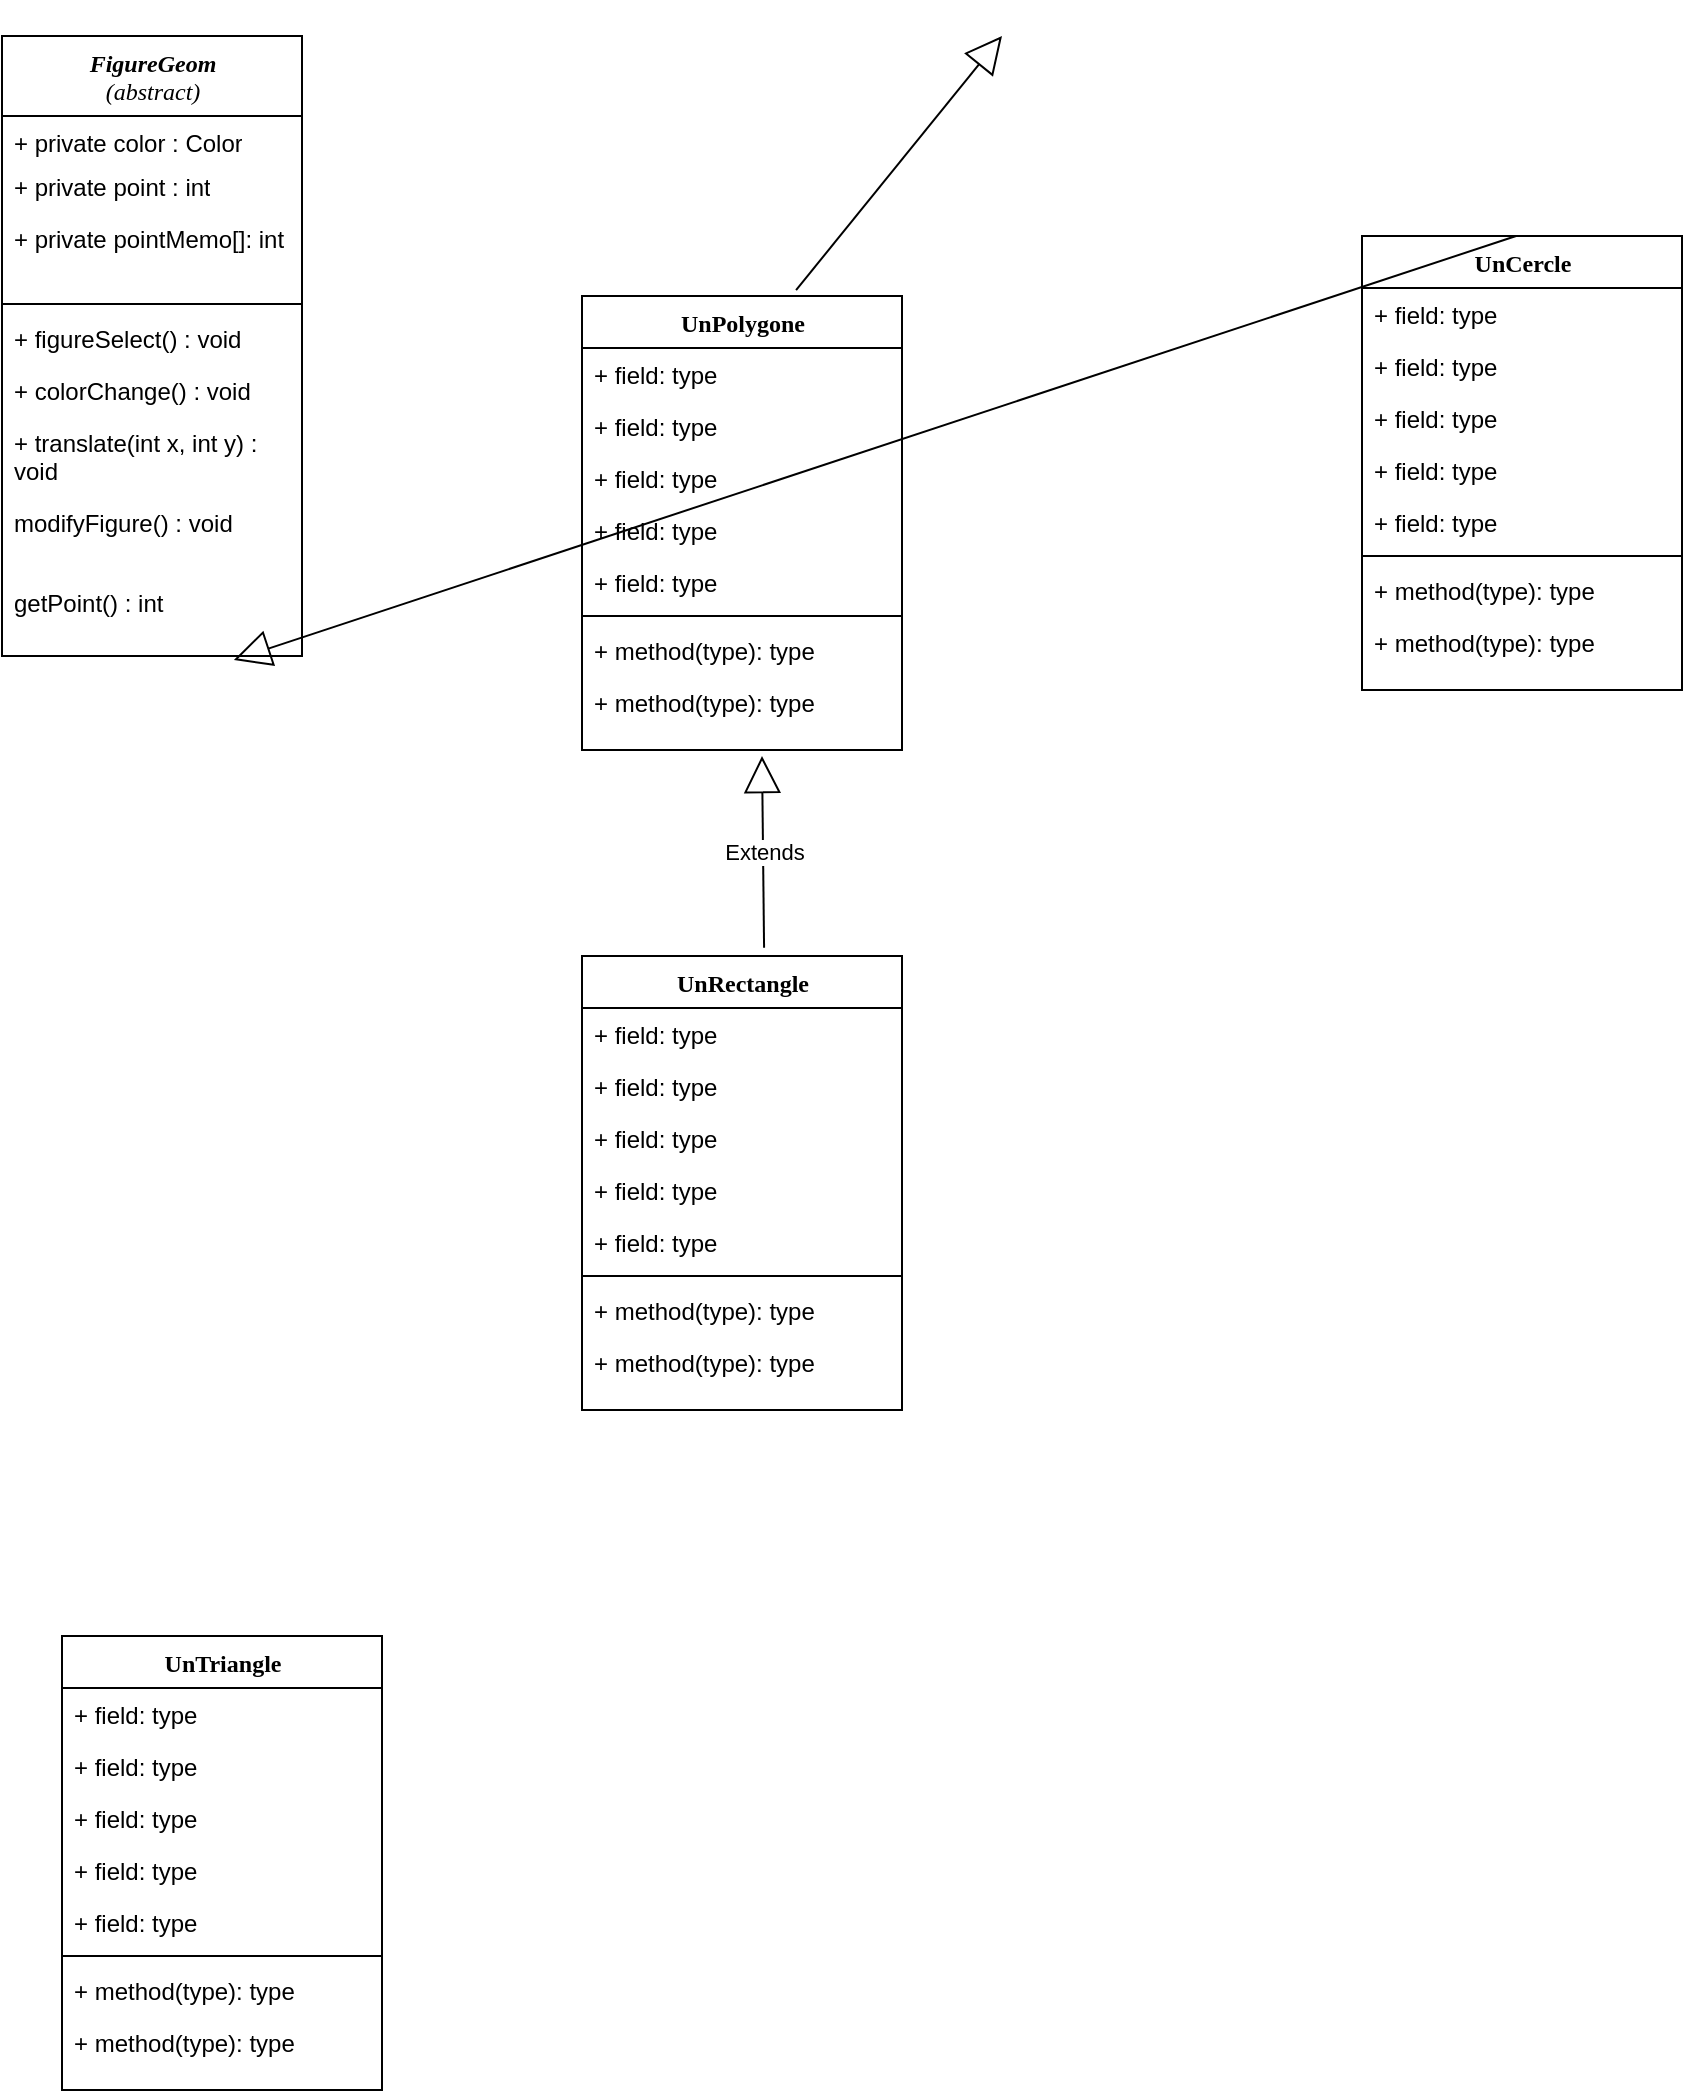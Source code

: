 <mxfile version="13.10.6" type="github">
  <diagram name="Page-1" id="9f46799a-70d6-7492-0946-bef42562c5a5">
    <mxGraphModel dx="2522" dy="812" grid="1" gridSize="10" guides="1" tooltips="1" connect="1" arrows="1" fold="1" page="1" pageScale="1" pageWidth="1100" pageHeight="850" background="#ffffff" math="0" shadow="0">
      <root>
        <mxCell id="0" />
        <mxCell id="1" parent="0" />
        <mxCell id="78961159f06e98e8-17" value="&lt;div&gt;&lt;i&gt;FigureGeom&lt;/i&gt;&lt;/div&gt;&lt;div&gt;&lt;i&gt;&lt;span style=&quot;font-weight: normal&quot;&gt;(abstract)&lt;/span&gt;&lt;br&gt;&lt;/i&gt;&lt;/div&gt;" style="swimlane;html=1;fontStyle=1;align=center;verticalAlign=top;childLayout=stackLayout;horizontal=1;startSize=40;horizontalStack=0;resizeParent=1;resizeLast=0;collapsible=1;marginBottom=0;swimlaneFillColor=#ffffff;rounded=0;shadow=0;comic=0;labelBackgroundColor=none;strokeWidth=1;fillColor=none;fontFamily=Verdana;fontSize=12" parent="1" vertex="1">
          <mxGeometry x="-30" y="280" width="150" height="310" as="geometry" />
        </mxCell>
        <mxCell id="78961159f06e98e8-21" value="&lt;div&gt;+ private color : Color&lt;/div&gt;&lt;div&gt;&lt;br&gt;&lt;/div&gt;" style="text;html=1;strokeColor=none;fillColor=none;align=left;verticalAlign=top;spacingLeft=4;spacingRight=4;whiteSpace=wrap;overflow=hidden;rotatable=0;points=[[0,0.5],[1,0.5]];portConstraint=eastwest;" parent="78961159f06e98e8-17" vertex="1">
          <mxGeometry y="40" width="150" height="22" as="geometry" />
        </mxCell>
        <mxCell id="78961159f06e98e8-23" value="+ private point : int" style="text;html=1;strokeColor=none;fillColor=none;align=left;verticalAlign=top;spacingLeft=4;spacingRight=4;whiteSpace=wrap;overflow=hidden;rotatable=0;points=[[0,0.5],[1,0.5]];portConstraint=eastwest;" parent="78961159f06e98e8-17" vertex="1">
          <mxGeometry y="62" width="150" height="26" as="geometry" />
        </mxCell>
        <mxCell id="78961159f06e98e8-24" value="&lt;div&gt;+ private pointMemo[]: int&lt;br&gt;&lt;/div&gt;&lt;div&gt;&lt;br&gt;&lt;/div&gt;" style="text;html=1;strokeColor=none;fillColor=none;align=left;verticalAlign=top;spacingLeft=4;spacingRight=4;whiteSpace=wrap;overflow=hidden;rotatable=0;points=[[0,0.5],[1,0.5]];portConstraint=eastwest;" parent="78961159f06e98e8-17" vertex="1">
          <mxGeometry y="88" width="150" height="42" as="geometry" />
        </mxCell>
        <mxCell id="78961159f06e98e8-19" value="" style="line;html=1;strokeWidth=1;fillColor=none;align=left;verticalAlign=middle;spacingTop=-1;spacingLeft=3;spacingRight=3;rotatable=0;labelPosition=right;points=[];portConstraint=eastwest;" parent="78961159f06e98e8-17" vertex="1">
          <mxGeometry y="130" width="150" height="8" as="geometry" />
        </mxCell>
        <mxCell id="78961159f06e98e8-20" value="+ figureSelect() : void" style="text;html=1;strokeColor=none;fillColor=none;align=left;verticalAlign=top;spacingLeft=4;spacingRight=4;whiteSpace=wrap;overflow=hidden;rotatable=0;points=[[0,0.5],[1,0.5]];portConstraint=eastwest;" parent="78961159f06e98e8-17" vertex="1">
          <mxGeometry y="138" width="150" height="26" as="geometry" />
        </mxCell>
        <mxCell id="78961159f06e98e8-27" value="&lt;div&gt;+ colorChange() : void&lt;/div&gt;&lt;div&gt;&lt;br&gt;&lt;/div&gt;&lt;div&gt;&amp;nbsp; &lt;br&gt;&lt;/div&gt;&lt;div&gt;&lt;br&gt;&lt;/div&gt;&lt;div&gt;&lt;br&gt;&lt;/div&gt;" style="text;html=1;strokeColor=none;fillColor=none;align=left;verticalAlign=top;spacingLeft=4;spacingRight=4;whiteSpace=wrap;overflow=hidden;rotatable=0;points=[[0,0.5],[1,0.5]];portConstraint=eastwest;" parent="78961159f06e98e8-17" vertex="1">
          <mxGeometry y="164" width="150" height="26" as="geometry" />
        </mxCell>
        <mxCell id="_SBceAVWX3WUUOqYOyA2-44" value="+ translate(int x, int y) : void" style="text;html=1;strokeColor=none;fillColor=none;align=left;verticalAlign=top;spacingLeft=4;spacingRight=4;whiteSpace=wrap;overflow=hidden;rotatable=0;points=[[0,0.5],[1,0.5]];portConstraint=eastwest;" parent="78961159f06e98e8-17" vertex="1">
          <mxGeometry y="190" width="150" height="40" as="geometry" />
        </mxCell>
        <mxCell id="_SBceAVWX3WUUOqYOyA2-45" value="modifyFigure() : void" style="text;html=1;strokeColor=none;fillColor=none;align=left;verticalAlign=top;spacingLeft=4;spacingRight=4;whiteSpace=wrap;overflow=hidden;rotatable=0;points=[[0,0.5],[1,0.5]];portConstraint=eastwest;" parent="78961159f06e98e8-17" vertex="1">
          <mxGeometry y="230" width="150" height="40" as="geometry" />
        </mxCell>
        <mxCell id="_SBceAVWX3WUUOqYOyA2-46" value="getPoint() : int" style="text;html=1;strokeColor=none;fillColor=none;align=left;verticalAlign=top;spacingLeft=4;spacingRight=4;whiteSpace=wrap;overflow=hidden;rotatable=0;points=[[0,0.5],[1,0.5]];portConstraint=eastwest;" parent="78961159f06e98e8-17" vertex="1">
          <mxGeometry y="270" width="150" height="40" as="geometry" />
        </mxCell>
        <mxCell id="_SBceAVWX3WUUOqYOyA2-1" value="" style="endArrow=block;endSize=16;endFill=0;html=1;exitX=0.669;exitY=-0.013;exitDx=0;exitDy=0;exitPerimeter=0;" parent="1" source="_SBceAVWX3WUUOqYOyA2-2" edge="1">
          <mxGeometry width="160" relative="1" as="geometry">
            <mxPoint x="390" y="417" as="sourcePoint" />
            <mxPoint x="470" y="280" as="targetPoint" />
          </mxGeometry>
        </mxCell>
        <mxCell id="_SBceAVWX3WUUOqYOyA2-2" value="UnPolygone" style="swimlane;html=1;fontStyle=1;align=center;verticalAlign=top;childLayout=stackLayout;horizontal=1;startSize=26;horizontalStack=0;resizeParent=1;resizeLast=0;collapsible=1;marginBottom=0;swimlaneFillColor=#ffffff;rounded=0;shadow=0;comic=0;labelBackgroundColor=none;strokeWidth=1;fillColor=none;fontFamily=Verdana;fontSize=12" parent="1" vertex="1">
          <mxGeometry x="260" y="410" width="160" height="227" as="geometry" />
        </mxCell>
        <mxCell id="_SBceAVWX3WUUOqYOyA2-3" value="+ field: type" style="text;html=1;strokeColor=none;fillColor=none;align=left;verticalAlign=top;spacingLeft=4;spacingRight=4;whiteSpace=wrap;overflow=hidden;rotatable=0;points=[[0,0.5],[1,0.5]];portConstraint=eastwest;" parent="_SBceAVWX3WUUOqYOyA2-2" vertex="1">
          <mxGeometry y="26" width="160" height="26" as="geometry" />
        </mxCell>
        <mxCell id="_SBceAVWX3WUUOqYOyA2-4" value="+ field: type" style="text;html=1;strokeColor=none;fillColor=none;align=left;verticalAlign=top;spacingLeft=4;spacingRight=4;whiteSpace=wrap;overflow=hidden;rotatable=0;points=[[0,0.5],[1,0.5]];portConstraint=eastwest;" parent="_SBceAVWX3WUUOqYOyA2-2" vertex="1">
          <mxGeometry y="52" width="160" height="26" as="geometry" />
        </mxCell>
        <mxCell id="_SBceAVWX3WUUOqYOyA2-5" value="+ field: type" style="text;html=1;strokeColor=none;fillColor=none;align=left;verticalAlign=top;spacingLeft=4;spacingRight=4;whiteSpace=wrap;overflow=hidden;rotatable=0;points=[[0,0.5],[1,0.5]];portConstraint=eastwest;" parent="_SBceAVWX3WUUOqYOyA2-2" vertex="1">
          <mxGeometry y="78" width="160" height="26" as="geometry" />
        </mxCell>
        <mxCell id="_SBceAVWX3WUUOqYOyA2-6" value="+ field: type" style="text;html=1;strokeColor=none;fillColor=none;align=left;verticalAlign=top;spacingLeft=4;spacingRight=4;whiteSpace=wrap;overflow=hidden;rotatable=0;points=[[0,0.5],[1,0.5]];portConstraint=eastwest;" parent="_SBceAVWX3WUUOqYOyA2-2" vertex="1">
          <mxGeometry y="104" width="160" height="26" as="geometry" />
        </mxCell>
        <mxCell id="_SBceAVWX3WUUOqYOyA2-7" value="+ field: type" style="text;html=1;strokeColor=none;fillColor=none;align=left;verticalAlign=top;spacingLeft=4;spacingRight=4;whiteSpace=wrap;overflow=hidden;rotatable=0;points=[[0,0.5],[1,0.5]];portConstraint=eastwest;" parent="_SBceAVWX3WUUOqYOyA2-2" vertex="1">
          <mxGeometry y="130" width="160" height="26" as="geometry" />
        </mxCell>
        <mxCell id="_SBceAVWX3WUUOqYOyA2-8" value="" style="line;html=1;strokeWidth=1;fillColor=none;align=left;verticalAlign=middle;spacingTop=-1;spacingLeft=3;spacingRight=3;rotatable=0;labelPosition=right;points=[];portConstraint=eastwest;" parent="_SBceAVWX3WUUOqYOyA2-2" vertex="1">
          <mxGeometry y="156" width="160" height="8" as="geometry" />
        </mxCell>
        <mxCell id="_SBceAVWX3WUUOqYOyA2-9" value="+ method(type): type" style="text;html=1;strokeColor=none;fillColor=none;align=left;verticalAlign=top;spacingLeft=4;spacingRight=4;whiteSpace=wrap;overflow=hidden;rotatable=0;points=[[0,0.5],[1,0.5]];portConstraint=eastwest;" parent="_SBceAVWX3WUUOqYOyA2-2" vertex="1">
          <mxGeometry y="164" width="160" height="26" as="geometry" />
        </mxCell>
        <mxCell id="_SBceAVWX3WUUOqYOyA2-10" value="+ method(type): type" style="text;html=1;strokeColor=none;fillColor=none;align=left;verticalAlign=top;spacingLeft=4;spacingRight=4;whiteSpace=wrap;overflow=hidden;rotatable=0;points=[[0,0.5],[1,0.5]];portConstraint=eastwest;" parent="_SBceAVWX3WUUOqYOyA2-2" vertex="1">
          <mxGeometry y="190" width="160" height="26" as="geometry" />
        </mxCell>
        <mxCell id="_SBceAVWX3WUUOqYOyA2-11" value="UnCercle" style="swimlane;html=1;fontStyle=1;align=center;verticalAlign=top;childLayout=stackLayout;horizontal=1;startSize=26;horizontalStack=0;resizeParent=1;resizeLast=0;collapsible=1;marginBottom=0;swimlaneFillColor=#ffffff;rounded=0;shadow=0;comic=0;labelBackgroundColor=none;strokeWidth=1;fillColor=none;fontFamily=Verdana;fontSize=12" parent="1" vertex="1">
          <mxGeometry x="650" y="380" width="160" height="227" as="geometry" />
        </mxCell>
        <mxCell id="_SBceAVWX3WUUOqYOyA2-12" value="+ field: type" style="text;html=1;strokeColor=none;fillColor=none;align=left;verticalAlign=top;spacingLeft=4;spacingRight=4;whiteSpace=wrap;overflow=hidden;rotatable=0;points=[[0,0.5],[1,0.5]];portConstraint=eastwest;" parent="_SBceAVWX3WUUOqYOyA2-11" vertex="1">
          <mxGeometry y="26" width="160" height="26" as="geometry" />
        </mxCell>
        <mxCell id="_SBceAVWX3WUUOqYOyA2-13" value="+ field: type" style="text;html=1;strokeColor=none;fillColor=none;align=left;verticalAlign=top;spacingLeft=4;spacingRight=4;whiteSpace=wrap;overflow=hidden;rotatable=0;points=[[0,0.5],[1,0.5]];portConstraint=eastwest;" parent="_SBceAVWX3WUUOqYOyA2-11" vertex="1">
          <mxGeometry y="52" width="160" height="26" as="geometry" />
        </mxCell>
        <mxCell id="_SBceAVWX3WUUOqYOyA2-14" value="+ field: type" style="text;html=1;strokeColor=none;fillColor=none;align=left;verticalAlign=top;spacingLeft=4;spacingRight=4;whiteSpace=wrap;overflow=hidden;rotatable=0;points=[[0,0.5],[1,0.5]];portConstraint=eastwest;" parent="_SBceAVWX3WUUOqYOyA2-11" vertex="1">
          <mxGeometry y="78" width="160" height="26" as="geometry" />
        </mxCell>
        <mxCell id="_SBceAVWX3WUUOqYOyA2-15" value="+ field: type" style="text;html=1;strokeColor=none;fillColor=none;align=left;verticalAlign=top;spacingLeft=4;spacingRight=4;whiteSpace=wrap;overflow=hidden;rotatable=0;points=[[0,0.5],[1,0.5]];portConstraint=eastwest;" parent="_SBceAVWX3WUUOqYOyA2-11" vertex="1">
          <mxGeometry y="104" width="160" height="26" as="geometry" />
        </mxCell>
        <mxCell id="_SBceAVWX3WUUOqYOyA2-16" value="+ field: type" style="text;html=1;strokeColor=none;fillColor=none;align=left;verticalAlign=top;spacingLeft=4;spacingRight=4;whiteSpace=wrap;overflow=hidden;rotatable=0;points=[[0,0.5],[1,0.5]];portConstraint=eastwest;" parent="_SBceAVWX3WUUOqYOyA2-11" vertex="1">
          <mxGeometry y="130" width="160" height="26" as="geometry" />
        </mxCell>
        <mxCell id="_SBceAVWX3WUUOqYOyA2-17" value="" style="line;html=1;strokeWidth=1;fillColor=none;align=left;verticalAlign=middle;spacingTop=-1;spacingLeft=3;spacingRight=3;rotatable=0;labelPosition=right;points=[];portConstraint=eastwest;" parent="_SBceAVWX3WUUOqYOyA2-11" vertex="1">
          <mxGeometry y="156" width="160" height="8" as="geometry" />
        </mxCell>
        <mxCell id="_SBceAVWX3WUUOqYOyA2-18" value="+ method(type): type" style="text;html=1;strokeColor=none;fillColor=none;align=left;verticalAlign=top;spacingLeft=4;spacingRight=4;whiteSpace=wrap;overflow=hidden;rotatable=0;points=[[0,0.5],[1,0.5]];portConstraint=eastwest;" parent="_SBceAVWX3WUUOqYOyA2-11" vertex="1">
          <mxGeometry y="164" width="160" height="26" as="geometry" />
        </mxCell>
        <mxCell id="_SBceAVWX3WUUOqYOyA2-19" value="+ method(type): type" style="text;html=1;strokeColor=none;fillColor=none;align=left;verticalAlign=top;spacingLeft=4;spacingRight=4;whiteSpace=wrap;overflow=hidden;rotatable=0;points=[[0,0.5],[1,0.5]];portConstraint=eastwest;" parent="_SBceAVWX3WUUOqYOyA2-11" vertex="1">
          <mxGeometry y="190" width="160" height="26" as="geometry" />
        </mxCell>
        <mxCell id="_SBceAVWX3WUUOqYOyA2-20" value="" style="endArrow=block;endSize=16;endFill=0;html=1;entryX=0.773;entryY=1.05;entryDx=0;entryDy=0;entryPerimeter=0;" parent="1" target="_SBceAVWX3WUUOqYOyA2-46" edge="1">
          <mxGeometry width="160" relative="1" as="geometry">
            <mxPoint x="727.04" y="380" as="sourcePoint" />
            <mxPoint x="570" y="260" as="targetPoint" />
          </mxGeometry>
        </mxCell>
        <mxCell id="_SBceAVWX3WUUOqYOyA2-21" value="UnTriangle" style="swimlane;html=1;fontStyle=1;align=center;verticalAlign=top;childLayout=stackLayout;horizontal=1;startSize=26;horizontalStack=0;resizeParent=1;resizeLast=0;collapsible=1;marginBottom=0;swimlaneFillColor=#ffffff;rounded=0;shadow=0;comic=0;labelBackgroundColor=none;strokeWidth=1;fillColor=none;fontFamily=Verdana;fontSize=12" parent="1" vertex="1">
          <mxGeometry y="1080" width="160" height="227" as="geometry" />
        </mxCell>
        <mxCell id="_SBceAVWX3WUUOqYOyA2-22" value="+ field: type" style="text;html=1;strokeColor=none;fillColor=none;align=left;verticalAlign=top;spacingLeft=4;spacingRight=4;whiteSpace=wrap;overflow=hidden;rotatable=0;points=[[0,0.5],[1,0.5]];portConstraint=eastwest;" parent="_SBceAVWX3WUUOqYOyA2-21" vertex="1">
          <mxGeometry y="26" width="160" height="26" as="geometry" />
        </mxCell>
        <mxCell id="_SBceAVWX3WUUOqYOyA2-23" value="+ field: type" style="text;html=1;strokeColor=none;fillColor=none;align=left;verticalAlign=top;spacingLeft=4;spacingRight=4;whiteSpace=wrap;overflow=hidden;rotatable=0;points=[[0,0.5],[1,0.5]];portConstraint=eastwest;" parent="_SBceAVWX3WUUOqYOyA2-21" vertex="1">
          <mxGeometry y="52" width="160" height="26" as="geometry" />
        </mxCell>
        <mxCell id="_SBceAVWX3WUUOqYOyA2-24" value="+ field: type" style="text;html=1;strokeColor=none;fillColor=none;align=left;verticalAlign=top;spacingLeft=4;spacingRight=4;whiteSpace=wrap;overflow=hidden;rotatable=0;points=[[0,0.5],[1,0.5]];portConstraint=eastwest;" parent="_SBceAVWX3WUUOqYOyA2-21" vertex="1">
          <mxGeometry y="78" width="160" height="26" as="geometry" />
        </mxCell>
        <mxCell id="_SBceAVWX3WUUOqYOyA2-25" value="+ field: type" style="text;html=1;strokeColor=none;fillColor=none;align=left;verticalAlign=top;spacingLeft=4;spacingRight=4;whiteSpace=wrap;overflow=hidden;rotatable=0;points=[[0,0.5],[1,0.5]];portConstraint=eastwest;" parent="_SBceAVWX3WUUOqYOyA2-21" vertex="1">
          <mxGeometry y="104" width="160" height="26" as="geometry" />
        </mxCell>
        <mxCell id="_SBceAVWX3WUUOqYOyA2-26" value="+ field: type" style="text;html=1;strokeColor=none;fillColor=none;align=left;verticalAlign=top;spacingLeft=4;spacingRight=4;whiteSpace=wrap;overflow=hidden;rotatable=0;points=[[0,0.5],[1,0.5]];portConstraint=eastwest;" parent="_SBceAVWX3WUUOqYOyA2-21" vertex="1">
          <mxGeometry y="130" width="160" height="26" as="geometry" />
        </mxCell>
        <mxCell id="_SBceAVWX3WUUOqYOyA2-27" value="" style="line;html=1;strokeWidth=1;fillColor=none;align=left;verticalAlign=middle;spacingTop=-1;spacingLeft=3;spacingRight=3;rotatable=0;labelPosition=right;points=[];portConstraint=eastwest;" parent="_SBceAVWX3WUUOqYOyA2-21" vertex="1">
          <mxGeometry y="156" width="160" height="8" as="geometry" />
        </mxCell>
        <mxCell id="_SBceAVWX3WUUOqYOyA2-28" value="+ method(type): type" style="text;html=1;strokeColor=none;fillColor=none;align=left;verticalAlign=top;spacingLeft=4;spacingRight=4;whiteSpace=wrap;overflow=hidden;rotatable=0;points=[[0,0.5],[1,0.5]];portConstraint=eastwest;" parent="_SBceAVWX3WUUOqYOyA2-21" vertex="1">
          <mxGeometry y="164" width="160" height="26" as="geometry" />
        </mxCell>
        <mxCell id="_SBceAVWX3WUUOqYOyA2-29" value="+ method(type): type" style="text;html=1;strokeColor=none;fillColor=none;align=left;verticalAlign=top;spacingLeft=4;spacingRight=4;whiteSpace=wrap;overflow=hidden;rotatable=0;points=[[0,0.5],[1,0.5]];portConstraint=eastwest;" parent="_SBceAVWX3WUUOqYOyA2-21" vertex="1">
          <mxGeometry y="190" width="160" height="26" as="geometry" />
        </mxCell>
        <mxCell id="_SBceAVWX3WUUOqYOyA2-30" value="UnRectangle" style="swimlane;html=1;fontStyle=1;align=center;verticalAlign=top;childLayout=stackLayout;horizontal=1;startSize=26;horizontalStack=0;resizeParent=1;resizeLast=0;collapsible=1;marginBottom=0;swimlaneFillColor=#ffffff;rounded=0;shadow=0;comic=0;labelBackgroundColor=none;strokeWidth=1;fillColor=none;fontFamily=Verdana;fontSize=12" parent="1" vertex="1">
          <mxGeometry x="260" y="740" width="160" height="227" as="geometry" />
        </mxCell>
        <mxCell id="_SBceAVWX3WUUOqYOyA2-31" value="+ field: type" style="text;html=1;strokeColor=none;fillColor=none;align=left;verticalAlign=top;spacingLeft=4;spacingRight=4;whiteSpace=wrap;overflow=hidden;rotatable=0;points=[[0,0.5],[1,0.5]];portConstraint=eastwest;" parent="_SBceAVWX3WUUOqYOyA2-30" vertex="1">
          <mxGeometry y="26" width="160" height="26" as="geometry" />
        </mxCell>
        <mxCell id="_SBceAVWX3WUUOqYOyA2-32" value="+ field: type" style="text;html=1;strokeColor=none;fillColor=none;align=left;verticalAlign=top;spacingLeft=4;spacingRight=4;whiteSpace=wrap;overflow=hidden;rotatable=0;points=[[0,0.5],[1,0.5]];portConstraint=eastwest;" parent="_SBceAVWX3WUUOqYOyA2-30" vertex="1">
          <mxGeometry y="52" width="160" height="26" as="geometry" />
        </mxCell>
        <mxCell id="_SBceAVWX3WUUOqYOyA2-33" value="+ field: type" style="text;html=1;strokeColor=none;fillColor=none;align=left;verticalAlign=top;spacingLeft=4;spacingRight=4;whiteSpace=wrap;overflow=hidden;rotatable=0;points=[[0,0.5],[1,0.5]];portConstraint=eastwest;" parent="_SBceAVWX3WUUOqYOyA2-30" vertex="1">
          <mxGeometry y="78" width="160" height="26" as="geometry" />
        </mxCell>
        <mxCell id="_SBceAVWX3WUUOqYOyA2-34" value="+ field: type" style="text;html=1;strokeColor=none;fillColor=none;align=left;verticalAlign=top;spacingLeft=4;spacingRight=4;whiteSpace=wrap;overflow=hidden;rotatable=0;points=[[0,0.5],[1,0.5]];portConstraint=eastwest;" parent="_SBceAVWX3WUUOqYOyA2-30" vertex="1">
          <mxGeometry y="104" width="160" height="26" as="geometry" />
        </mxCell>
        <mxCell id="_SBceAVWX3WUUOqYOyA2-35" value="+ field: type" style="text;html=1;strokeColor=none;fillColor=none;align=left;verticalAlign=top;spacingLeft=4;spacingRight=4;whiteSpace=wrap;overflow=hidden;rotatable=0;points=[[0,0.5],[1,0.5]];portConstraint=eastwest;" parent="_SBceAVWX3WUUOqYOyA2-30" vertex="1">
          <mxGeometry y="130" width="160" height="26" as="geometry" />
        </mxCell>
        <mxCell id="_SBceAVWX3WUUOqYOyA2-36" value="" style="line;html=1;strokeWidth=1;fillColor=none;align=left;verticalAlign=middle;spacingTop=-1;spacingLeft=3;spacingRight=3;rotatable=0;labelPosition=right;points=[];portConstraint=eastwest;" parent="_SBceAVWX3WUUOqYOyA2-30" vertex="1">
          <mxGeometry y="156" width="160" height="8" as="geometry" />
        </mxCell>
        <mxCell id="_SBceAVWX3WUUOqYOyA2-37" value="+ method(type): type" style="text;html=1;strokeColor=none;fillColor=none;align=left;verticalAlign=top;spacingLeft=4;spacingRight=4;whiteSpace=wrap;overflow=hidden;rotatable=0;points=[[0,0.5],[1,0.5]];portConstraint=eastwest;" parent="_SBceAVWX3WUUOqYOyA2-30" vertex="1">
          <mxGeometry y="164" width="160" height="26" as="geometry" />
        </mxCell>
        <mxCell id="_SBceAVWX3WUUOqYOyA2-38" value="+ method(type): type" style="text;html=1;strokeColor=none;fillColor=none;align=left;verticalAlign=top;spacingLeft=4;spacingRight=4;whiteSpace=wrap;overflow=hidden;rotatable=0;points=[[0,0.5],[1,0.5]];portConstraint=eastwest;" parent="_SBceAVWX3WUUOqYOyA2-30" vertex="1">
          <mxGeometry y="190" width="160" height="26" as="geometry" />
        </mxCell>
        <mxCell id="_SBceAVWX3WUUOqYOyA2-39" value="Extends" style="endArrow=block;endSize=16;endFill=0;html=1;exitX=0.569;exitY=-0.018;exitDx=0;exitDy=0;exitPerimeter=0;" parent="1" source="_SBceAVWX3WUUOqYOyA2-30" edge="1">
          <mxGeometry width="160" relative="1" as="geometry">
            <mxPoint x="287.04" y="800.049" as="sourcePoint" />
            <mxPoint x="350" y="640" as="targetPoint" />
          </mxGeometry>
        </mxCell>
      </root>
    </mxGraphModel>
  </diagram>
</mxfile>

